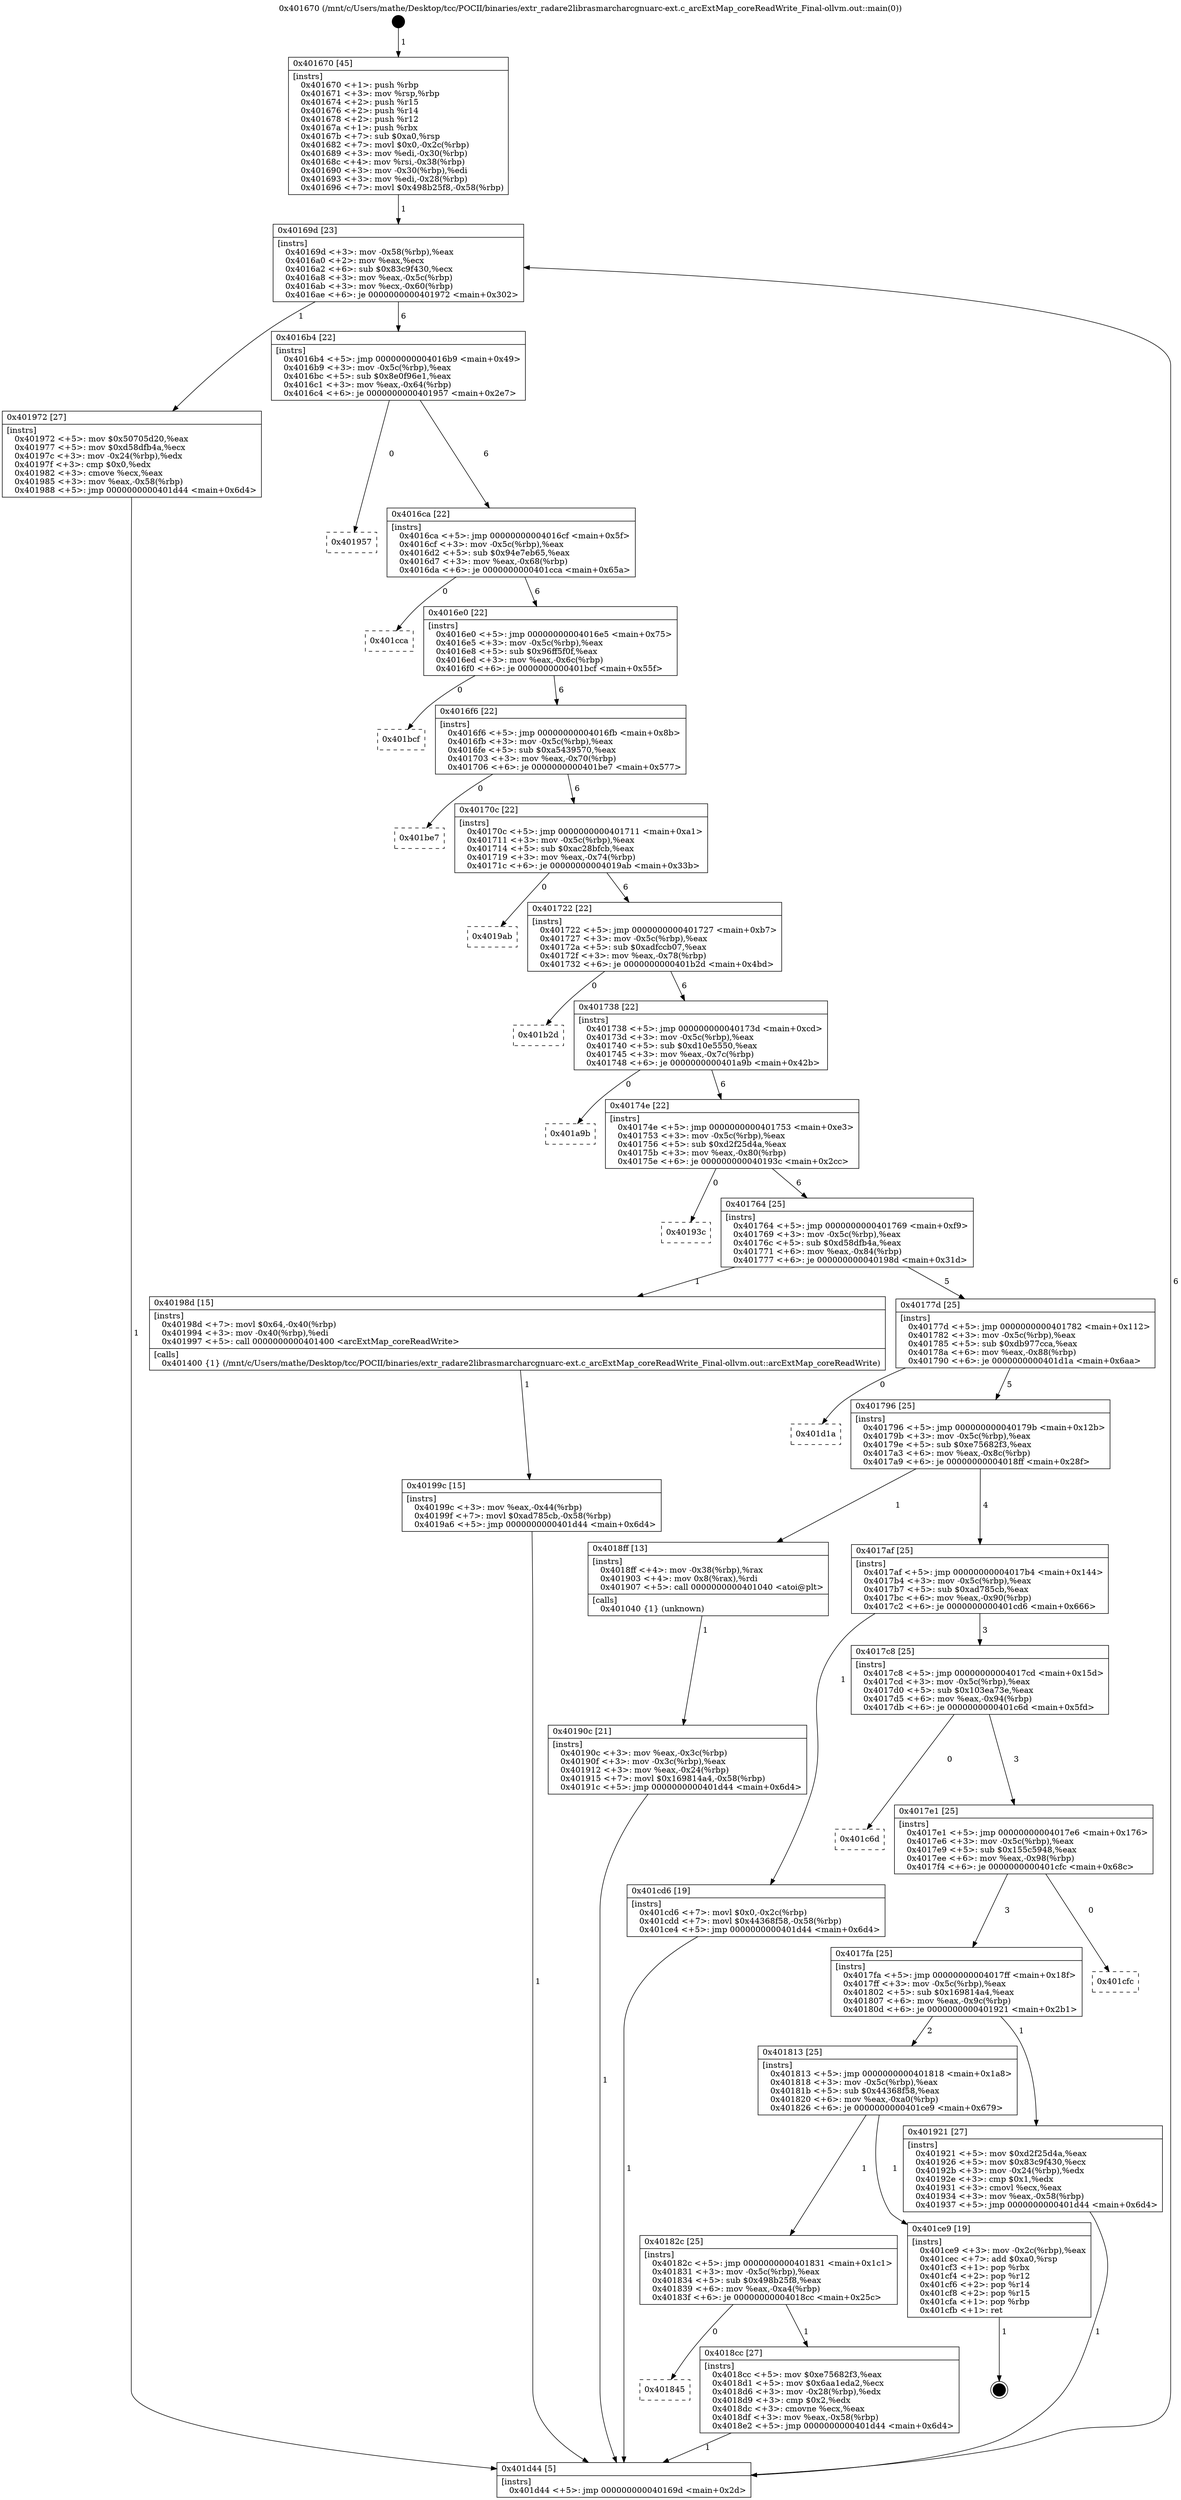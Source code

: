 digraph "0x401670" {
  label = "0x401670 (/mnt/c/Users/mathe/Desktop/tcc/POCII/binaries/extr_radare2librasmarcharcgnuarc-ext.c_arcExtMap_coreReadWrite_Final-ollvm.out::main(0))"
  labelloc = "t"
  node[shape=record]

  Entry [label="",width=0.3,height=0.3,shape=circle,fillcolor=black,style=filled]
  "0x40169d" [label="{
     0x40169d [23]\l
     | [instrs]\l
     &nbsp;&nbsp;0x40169d \<+3\>: mov -0x58(%rbp),%eax\l
     &nbsp;&nbsp;0x4016a0 \<+2\>: mov %eax,%ecx\l
     &nbsp;&nbsp;0x4016a2 \<+6\>: sub $0x83c9f430,%ecx\l
     &nbsp;&nbsp;0x4016a8 \<+3\>: mov %eax,-0x5c(%rbp)\l
     &nbsp;&nbsp;0x4016ab \<+3\>: mov %ecx,-0x60(%rbp)\l
     &nbsp;&nbsp;0x4016ae \<+6\>: je 0000000000401972 \<main+0x302\>\l
  }"]
  "0x401972" [label="{
     0x401972 [27]\l
     | [instrs]\l
     &nbsp;&nbsp;0x401972 \<+5\>: mov $0x50705d20,%eax\l
     &nbsp;&nbsp;0x401977 \<+5\>: mov $0xd58dfb4a,%ecx\l
     &nbsp;&nbsp;0x40197c \<+3\>: mov -0x24(%rbp),%edx\l
     &nbsp;&nbsp;0x40197f \<+3\>: cmp $0x0,%edx\l
     &nbsp;&nbsp;0x401982 \<+3\>: cmove %ecx,%eax\l
     &nbsp;&nbsp;0x401985 \<+3\>: mov %eax,-0x58(%rbp)\l
     &nbsp;&nbsp;0x401988 \<+5\>: jmp 0000000000401d44 \<main+0x6d4\>\l
  }"]
  "0x4016b4" [label="{
     0x4016b4 [22]\l
     | [instrs]\l
     &nbsp;&nbsp;0x4016b4 \<+5\>: jmp 00000000004016b9 \<main+0x49\>\l
     &nbsp;&nbsp;0x4016b9 \<+3\>: mov -0x5c(%rbp),%eax\l
     &nbsp;&nbsp;0x4016bc \<+5\>: sub $0x8e0f96e1,%eax\l
     &nbsp;&nbsp;0x4016c1 \<+3\>: mov %eax,-0x64(%rbp)\l
     &nbsp;&nbsp;0x4016c4 \<+6\>: je 0000000000401957 \<main+0x2e7\>\l
  }"]
  Exit [label="",width=0.3,height=0.3,shape=circle,fillcolor=black,style=filled,peripheries=2]
  "0x401957" [label="{
     0x401957\l
  }", style=dashed]
  "0x4016ca" [label="{
     0x4016ca [22]\l
     | [instrs]\l
     &nbsp;&nbsp;0x4016ca \<+5\>: jmp 00000000004016cf \<main+0x5f\>\l
     &nbsp;&nbsp;0x4016cf \<+3\>: mov -0x5c(%rbp),%eax\l
     &nbsp;&nbsp;0x4016d2 \<+5\>: sub $0x94e7eb65,%eax\l
     &nbsp;&nbsp;0x4016d7 \<+3\>: mov %eax,-0x68(%rbp)\l
     &nbsp;&nbsp;0x4016da \<+6\>: je 0000000000401cca \<main+0x65a\>\l
  }"]
  "0x40199c" [label="{
     0x40199c [15]\l
     | [instrs]\l
     &nbsp;&nbsp;0x40199c \<+3\>: mov %eax,-0x44(%rbp)\l
     &nbsp;&nbsp;0x40199f \<+7\>: movl $0xad785cb,-0x58(%rbp)\l
     &nbsp;&nbsp;0x4019a6 \<+5\>: jmp 0000000000401d44 \<main+0x6d4\>\l
  }"]
  "0x401cca" [label="{
     0x401cca\l
  }", style=dashed]
  "0x4016e0" [label="{
     0x4016e0 [22]\l
     | [instrs]\l
     &nbsp;&nbsp;0x4016e0 \<+5\>: jmp 00000000004016e5 \<main+0x75\>\l
     &nbsp;&nbsp;0x4016e5 \<+3\>: mov -0x5c(%rbp),%eax\l
     &nbsp;&nbsp;0x4016e8 \<+5\>: sub $0x96ff5f0f,%eax\l
     &nbsp;&nbsp;0x4016ed \<+3\>: mov %eax,-0x6c(%rbp)\l
     &nbsp;&nbsp;0x4016f0 \<+6\>: je 0000000000401bcf \<main+0x55f\>\l
  }"]
  "0x40190c" [label="{
     0x40190c [21]\l
     | [instrs]\l
     &nbsp;&nbsp;0x40190c \<+3\>: mov %eax,-0x3c(%rbp)\l
     &nbsp;&nbsp;0x40190f \<+3\>: mov -0x3c(%rbp),%eax\l
     &nbsp;&nbsp;0x401912 \<+3\>: mov %eax,-0x24(%rbp)\l
     &nbsp;&nbsp;0x401915 \<+7\>: movl $0x169814a4,-0x58(%rbp)\l
     &nbsp;&nbsp;0x40191c \<+5\>: jmp 0000000000401d44 \<main+0x6d4\>\l
  }"]
  "0x401bcf" [label="{
     0x401bcf\l
  }", style=dashed]
  "0x4016f6" [label="{
     0x4016f6 [22]\l
     | [instrs]\l
     &nbsp;&nbsp;0x4016f6 \<+5\>: jmp 00000000004016fb \<main+0x8b\>\l
     &nbsp;&nbsp;0x4016fb \<+3\>: mov -0x5c(%rbp),%eax\l
     &nbsp;&nbsp;0x4016fe \<+5\>: sub $0xa5439570,%eax\l
     &nbsp;&nbsp;0x401703 \<+3\>: mov %eax,-0x70(%rbp)\l
     &nbsp;&nbsp;0x401706 \<+6\>: je 0000000000401be7 \<main+0x577\>\l
  }"]
  "0x401670" [label="{
     0x401670 [45]\l
     | [instrs]\l
     &nbsp;&nbsp;0x401670 \<+1\>: push %rbp\l
     &nbsp;&nbsp;0x401671 \<+3\>: mov %rsp,%rbp\l
     &nbsp;&nbsp;0x401674 \<+2\>: push %r15\l
     &nbsp;&nbsp;0x401676 \<+2\>: push %r14\l
     &nbsp;&nbsp;0x401678 \<+2\>: push %r12\l
     &nbsp;&nbsp;0x40167a \<+1\>: push %rbx\l
     &nbsp;&nbsp;0x40167b \<+7\>: sub $0xa0,%rsp\l
     &nbsp;&nbsp;0x401682 \<+7\>: movl $0x0,-0x2c(%rbp)\l
     &nbsp;&nbsp;0x401689 \<+3\>: mov %edi,-0x30(%rbp)\l
     &nbsp;&nbsp;0x40168c \<+4\>: mov %rsi,-0x38(%rbp)\l
     &nbsp;&nbsp;0x401690 \<+3\>: mov -0x30(%rbp),%edi\l
     &nbsp;&nbsp;0x401693 \<+3\>: mov %edi,-0x28(%rbp)\l
     &nbsp;&nbsp;0x401696 \<+7\>: movl $0x498b25f8,-0x58(%rbp)\l
  }"]
  "0x401be7" [label="{
     0x401be7\l
  }", style=dashed]
  "0x40170c" [label="{
     0x40170c [22]\l
     | [instrs]\l
     &nbsp;&nbsp;0x40170c \<+5\>: jmp 0000000000401711 \<main+0xa1\>\l
     &nbsp;&nbsp;0x401711 \<+3\>: mov -0x5c(%rbp),%eax\l
     &nbsp;&nbsp;0x401714 \<+5\>: sub $0xac28bfcb,%eax\l
     &nbsp;&nbsp;0x401719 \<+3\>: mov %eax,-0x74(%rbp)\l
     &nbsp;&nbsp;0x40171c \<+6\>: je 00000000004019ab \<main+0x33b\>\l
  }"]
  "0x401d44" [label="{
     0x401d44 [5]\l
     | [instrs]\l
     &nbsp;&nbsp;0x401d44 \<+5\>: jmp 000000000040169d \<main+0x2d\>\l
  }"]
  "0x4019ab" [label="{
     0x4019ab\l
  }", style=dashed]
  "0x401722" [label="{
     0x401722 [22]\l
     | [instrs]\l
     &nbsp;&nbsp;0x401722 \<+5\>: jmp 0000000000401727 \<main+0xb7\>\l
     &nbsp;&nbsp;0x401727 \<+3\>: mov -0x5c(%rbp),%eax\l
     &nbsp;&nbsp;0x40172a \<+5\>: sub $0xadfccb07,%eax\l
     &nbsp;&nbsp;0x40172f \<+3\>: mov %eax,-0x78(%rbp)\l
     &nbsp;&nbsp;0x401732 \<+6\>: je 0000000000401b2d \<main+0x4bd\>\l
  }"]
  "0x401845" [label="{
     0x401845\l
  }", style=dashed]
  "0x401b2d" [label="{
     0x401b2d\l
  }", style=dashed]
  "0x401738" [label="{
     0x401738 [22]\l
     | [instrs]\l
     &nbsp;&nbsp;0x401738 \<+5\>: jmp 000000000040173d \<main+0xcd\>\l
     &nbsp;&nbsp;0x40173d \<+3\>: mov -0x5c(%rbp),%eax\l
     &nbsp;&nbsp;0x401740 \<+5\>: sub $0xd10e5550,%eax\l
     &nbsp;&nbsp;0x401745 \<+3\>: mov %eax,-0x7c(%rbp)\l
     &nbsp;&nbsp;0x401748 \<+6\>: je 0000000000401a9b \<main+0x42b\>\l
  }"]
  "0x4018cc" [label="{
     0x4018cc [27]\l
     | [instrs]\l
     &nbsp;&nbsp;0x4018cc \<+5\>: mov $0xe75682f3,%eax\l
     &nbsp;&nbsp;0x4018d1 \<+5\>: mov $0x6aa1eda2,%ecx\l
     &nbsp;&nbsp;0x4018d6 \<+3\>: mov -0x28(%rbp),%edx\l
     &nbsp;&nbsp;0x4018d9 \<+3\>: cmp $0x2,%edx\l
     &nbsp;&nbsp;0x4018dc \<+3\>: cmovne %ecx,%eax\l
     &nbsp;&nbsp;0x4018df \<+3\>: mov %eax,-0x58(%rbp)\l
     &nbsp;&nbsp;0x4018e2 \<+5\>: jmp 0000000000401d44 \<main+0x6d4\>\l
  }"]
  "0x401a9b" [label="{
     0x401a9b\l
  }", style=dashed]
  "0x40174e" [label="{
     0x40174e [22]\l
     | [instrs]\l
     &nbsp;&nbsp;0x40174e \<+5\>: jmp 0000000000401753 \<main+0xe3\>\l
     &nbsp;&nbsp;0x401753 \<+3\>: mov -0x5c(%rbp),%eax\l
     &nbsp;&nbsp;0x401756 \<+5\>: sub $0xd2f25d4a,%eax\l
     &nbsp;&nbsp;0x40175b \<+3\>: mov %eax,-0x80(%rbp)\l
     &nbsp;&nbsp;0x40175e \<+6\>: je 000000000040193c \<main+0x2cc\>\l
  }"]
  "0x40182c" [label="{
     0x40182c [25]\l
     | [instrs]\l
     &nbsp;&nbsp;0x40182c \<+5\>: jmp 0000000000401831 \<main+0x1c1\>\l
     &nbsp;&nbsp;0x401831 \<+3\>: mov -0x5c(%rbp),%eax\l
     &nbsp;&nbsp;0x401834 \<+5\>: sub $0x498b25f8,%eax\l
     &nbsp;&nbsp;0x401839 \<+6\>: mov %eax,-0xa4(%rbp)\l
     &nbsp;&nbsp;0x40183f \<+6\>: je 00000000004018cc \<main+0x25c\>\l
  }"]
  "0x40193c" [label="{
     0x40193c\l
  }", style=dashed]
  "0x401764" [label="{
     0x401764 [25]\l
     | [instrs]\l
     &nbsp;&nbsp;0x401764 \<+5\>: jmp 0000000000401769 \<main+0xf9\>\l
     &nbsp;&nbsp;0x401769 \<+3\>: mov -0x5c(%rbp),%eax\l
     &nbsp;&nbsp;0x40176c \<+5\>: sub $0xd58dfb4a,%eax\l
     &nbsp;&nbsp;0x401771 \<+6\>: mov %eax,-0x84(%rbp)\l
     &nbsp;&nbsp;0x401777 \<+6\>: je 000000000040198d \<main+0x31d\>\l
  }"]
  "0x401ce9" [label="{
     0x401ce9 [19]\l
     | [instrs]\l
     &nbsp;&nbsp;0x401ce9 \<+3\>: mov -0x2c(%rbp),%eax\l
     &nbsp;&nbsp;0x401cec \<+7\>: add $0xa0,%rsp\l
     &nbsp;&nbsp;0x401cf3 \<+1\>: pop %rbx\l
     &nbsp;&nbsp;0x401cf4 \<+2\>: pop %r12\l
     &nbsp;&nbsp;0x401cf6 \<+2\>: pop %r14\l
     &nbsp;&nbsp;0x401cf8 \<+2\>: pop %r15\l
     &nbsp;&nbsp;0x401cfa \<+1\>: pop %rbp\l
     &nbsp;&nbsp;0x401cfb \<+1\>: ret\l
  }"]
  "0x40198d" [label="{
     0x40198d [15]\l
     | [instrs]\l
     &nbsp;&nbsp;0x40198d \<+7\>: movl $0x64,-0x40(%rbp)\l
     &nbsp;&nbsp;0x401994 \<+3\>: mov -0x40(%rbp),%edi\l
     &nbsp;&nbsp;0x401997 \<+5\>: call 0000000000401400 \<arcExtMap_coreReadWrite\>\l
     | [calls]\l
     &nbsp;&nbsp;0x401400 \{1\} (/mnt/c/Users/mathe/Desktop/tcc/POCII/binaries/extr_radare2librasmarcharcgnuarc-ext.c_arcExtMap_coreReadWrite_Final-ollvm.out::arcExtMap_coreReadWrite)\l
  }"]
  "0x40177d" [label="{
     0x40177d [25]\l
     | [instrs]\l
     &nbsp;&nbsp;0x40177d \<+5\>: jmp 0000000000401782 \<main+0x112\>\l
     &nbsp;&nbsp;0x401782 \<+3\>: mov -0x5c(%rbp),%eax\l
     &nbsp;&nbsp;0x401785 \<+5\>: sub $0xdb977cca,%eax\l
     &nbsp;&nbsp;0x40178a \<+6\>: mov %eax,-0x88(%rbp)\l
     &nbsp;&nbsp;0x401790 \<+6\>: je 0000000000401d1a \<main+0x6aa\>\l
  }"]
  "0x401813" [label="{
     0x401813 [25]\l
     | [instrs]\l
     &nbsp;&nbsp;0x401813 \<+5\>: jmp 0000000000401818 \<main+0x1a8\>\l
     &nbsp;&nbsp;0x401818 \<+3\>: mov -0x5c(%rbp),%eax\l
     &nbsp;&nbsp;0x40181b \<+5\>: sub $0x44368f58,%eax\l
     &nbsp;&nbsp;0x401820 \<+6\>: mov %eax,-0xa0(%rbp)\l
     &nbsp;&nbsp;0x401826 \<+6\>: je 0000000000401ce9 \<main+0x679\>\l
  }"]
  "0x401d1a" [label="{
     0x401d1a\l
  }", style=dashed]
  "0x401796" [label="{
     0x401796 [25]\l
     | [instrs]\l
     &nbsp;&nbsp;0x401796 \<+5\>: jmp 000000000040179b \<main+0x12b\>\l
     &nbsp;&nbsp;0x40179b \<+3\>: mov -0x5c(%rbp),%eax\l
     &nbsp;&nbsp;0x40179e \<+5\>: sub $0xe75682f3,%eax\l
     &nbsp;&nbsp;0x4017a3 \<+6\>: mov %eax,-0x8c(%rbp)\l
     &nbsp;&nbsp;0x4017a9 \<+6\>: je 00000000004018ff \<main+0x28f\>\l
  }"]
  "0x401921" [label="{
     0x401921 [27]\l
     | [instrs]\l
     &nbsp;&nbsp;0x401921 \<+5\>: mov $0xd2f25d4a,%eax\l
     &nbsp;&nbsp;0x401926 \<+5\>: mov $0x83c9f430,%ecx\l
     &nbsp;&nbsp;0x40192b \<+3\>: mov -0x24(%rbp),%edx\l
     &nbsp;&nbsp;0x40192e \<+3\>: cmp $0x1,%edx\l
     &nbsp;&nbsp;0x401931 \<+3\>: cmovl %ecx,%eax\l
     &nbsp;&nbsp;0x401934 \<+3\>: mov %eax,-0x58(%rbp)\l
     &nbsp;&nbsp;0x401937 \<+5\>: jmp 0000000000401d44 \<main+0x6d4\>\l
  }"]
  "0x4018ff" [label="{
     0x4018ff [13]\l
     | [instrs]\l
     &nbsp;&nbsp;0x4018ff \<+4\>: mov -0x38(%rbp),%rax\l
     &nbsp;&nbsp;0x401903 \<+4\>: mov 0x8(%rax),%rdi\l
     &nbsp;&nbsp;0x401907 \<+5\>: call 0000000000401040 \<atoi@plt\>\l
     | [calls]\l
     &nbsp;&nbsp;0x401040 \{1\} (unknown)\l
  }"]
  "0x4017af" [label="{
     0x4017af [25]\l
     | [instrs]\l
     &nbsp;&nbsp;0x4017af \<+5\>: jmp 00000000004017b4 \<main+0x144\>\l
     &nbsp;&nbsp;0x4017b4 \<+3\>: mov -0x5c(%rbp),%eax\l
     &nbsp;&nbsp;0x4017b7 \<+5\>: sub $0xad785cb,%eax\l
     &nbsp;&nbsp;0x4017bc \<+6\>: mov %eax,-0x90(%rbp)\l
     &nbsp;&nbsp;0x4017c2 \<+6\>: je 0000000000401cd6 \<main+0x666\>\l
  }"]
  "0x4017fa" [label="{
     0x4017fa [25]\l
     | [instrs]\l
     &nbsp;&nbsp;0x4017fa \<+5\>: jmp 00000000004017ff \<main+0x18f\>\l
     &nbsp;&nbsp;0x4017ff \<+3\>: mov -0x5c(%rbp),%eax\l
     &nbsp;&nbsp;0x401802 \<+5\>: sub $0x169814a4,%eax\l
     &nbsp;&nbsp;0x401807 \<+6\>: mov %eax,-0x9c(%rbp)\l
     &nbsp;&nbsp;0x40180d \<+6\>: je 0000000000401921 \<main+0x2b1\>\l
  }"]
  "0x401cd6" [label="{
     0x401cd6 [19]\l
     | [instrs]\l
     &nbsp;&nbsp;0x401cd6 \<+7\>: movl $0x0,-0x2c(%rbp)\l
     &nbsp;&nbsp;0x401cdd \<+7\>: movl $0x44368f58,-0x58(%rbp)\l
     &nbsp;&nbsp;0x401ce4 \<+5\>: jmp 0000000000401d44 \<main+0x6d4\>\l
  }"]
  "0x4017c8" [label="{
     0x4017c8 [25]\l
     | [instrs]\l
     &nbsp;&nbsp;0x4017c8 \<+5\>: jmp 00000000004017cd \<main+0x15d\>\l
     &nbsp;&nbsp;0x4017cd \<+3\>: mov -0x5c(%rbp),%eax\l
     &nbsp;&nbsp;0x4017d0 \<+5\>: sub $0x103ea73e,%eax\l
     &nbsp;&nbsp;0x4017d5 \<+6\>: mov %eax,-0x94(%rbp)\l
     &nbsp;&nbsp;0x4017db \<+6\>: je 0000000000401c6d \<main+0x5fd\>\l
  }"]
  "0x401cfc" [label="{
     0x401cfc\l
  }", style=dashed]
  "0x401c6d" [label="{
     0x401c6d\l
  }", style=dashed]
  "0x4017e1" [label="{
     0x4017e1 [25]\l
     | [instrs]\l
     &nbsp;&nbsp;0x4017e1 \<+5\>: jmp 00000000004017e6 \<main+0x176\>\l
     &nbsp;&nbsp;0x4017e6 \<+3\>: mov -0x5c(%rbp),%eax\l
     &nbsp;&nbsp;0x4017e9 \<+5\>: sub $0x155c5948,%eax\l
     &nbsp;&nbsp;0x4017ee \<+6\>: mov %eax,-0x98(%rbp)\l
     &nbsp;&nbsp;0x4017f4 \<+6\>: je 0000000000401cfc \<main+0x68c\>\l
  }"]
  Entry -> "0x401670" [label=" 1"]
  "0x40169d" -> "0x401972" [label=" 1"]
  "0x40169d" -> "0x4016b4" [label=" 6"]
  "0x401ce9" -> Exit [label=" 1"]
  "0x4016b4" -> "0x401957" [label=" 0"]
  "0x4016b4" -> "0x4016ca" [label=" 6"]
  "0x401cd6" -> "0x401d44" [label=" 1"]
  "0x4016ca" -> "0x401cca" [label=" 0"]
  "0x4016ca" -> "0x4016e0" [label=" 6"]
  "0x40199c" -> "0x401d44" [label=" 1"]
  "0x4016e0" -> "0x401bcf" [label=" 0"]
  "0x4016e0" -> "0x4016f6" [label=" 6"]
  "0x40198d" -> "0x40199c" [label=" 1"]
  "0x4016f6" -> "0x401be7" [label=" 0"]
  "0x4016f6" -> "0x40170c" [label=" 6"]
  "0x401972" -> "0x401d44" [label=" 1"]
  "0x40170c" -> "0x4019ab" [label=" 0"]
  "0x40170c" -> "0x401722" [label=" 6"]
  "0x401921" -> "0x401d44" [label=" 1"]
  "0x401722" -> "0x401b2d" [label=" 0"]
  "0x401722" -> "0x401738" [label=" 6"]
  "0x40190c" -> "0x401d44" [label=" 1"]
  "0x401738" -> "0x401a9b" [label=" 0"]
  "0x401738" -> "0x40174e" [label=" 6"]
  "0x4018ff" -> "0x40190c" [label=" 1"]
  "0x40174e" -> "0x40193c" [label=" 0"]
  "0x40174e" -> "0x401764" [label=" 6"]
  "0x401670" -> "0x40169d" [label=" 1"]
  "0x401764" -> "0x40198d" [label=" 1"]
  "0x401764" -> "0x40177d" [label=" 5"]
  "0x4018cc" -> "0x401d44" [label=" 1"]
  "0x40177d" -> "0x401d1a" [label=" 0"]
  "0x40177d" -> "0x401796" [label=" 5"]
  "0x40182c" -> "0x4018cc" [label=" 1"]
  "0x401796" -> "0x4018ff" [label=" 1"]
  "0x401796" -> "0x4017af" [label=" 4"]
  "0x401d44" -> "0x40169d" [label=" 6"]
  "0x4017af" -> "0x401cd6" [label=" 1"]
  "0x4017af" -> "0x4017c8" [label=" 3"]
  "0x401813" -> "0x401ce9" [label=" 1"]
  "0x4017c8" -> "0x401c6d" [label=" 0"]
  "0x4017c8" -> "0x4017e1" [label=" 3"]
  "0x40182c" -> "0x401845" [label=" 0"]
  "0x4017e1" -> "0x401cfc" [label=" 0"]
  "0x4017e1" -> "0x4017fa" [label=" 3"]
  "0x401813" -> "0x40182c" [label=" 1"]
  "0x4017fa" -> "0x401921" [label=" 1"]
  "0x4017fa" -> "0x401813" [label=" 2"]
}
